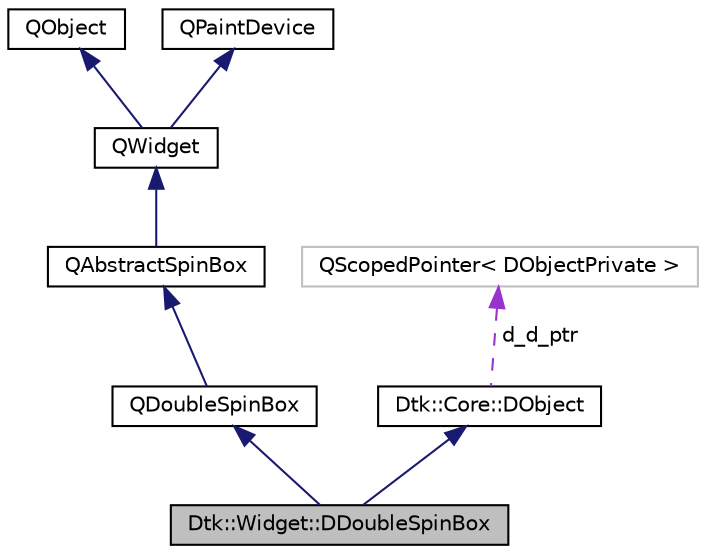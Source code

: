 digraph "Dtk::Widget::DDoubleSpinBox"
{
  edge [fontname="Helvetica",fontsize="10",labelfontname="Helvetica",labelfontsize="10"];
  node [fontname="Helvetica",fontsize="10",shape=record];
  Node7 [label="Dtk::Widget::DDoubleSpinBox",height=0.2,width=0.4,color="black", fillcolor="grey75", style="filled", fontcolor="black"];
  Node8 -> Node7 [dir="back",color="midnightblue",fontsize="10",style="solid",fontname="Helvetica"];
  Node8 [label="QDoubleSpinBox",height=0.2,width=0.4,color="black", fillcolor="white", style="filled",URL="/home/xmuli/project/dtk/tags/qtwidgets.tags$qdoublespinbox.html"];
  Node9 -> Node8 [dir="back",color="midnightblue",fontsize="10",style="solid",fontname="Helvetica"];
  Node9 [label="QAbstractSpinBox",height=0.2,width=0.4,color="black", fillcolor="white", style="filled",URL="/home/xmuli/project/dtk/tags/qtwidgets.tags$qabstractspinbox.html"];
  Node10 -> Node9 [dir="back",color="midnightblue",fontsize="10",style="solid",fontname="Helvetica"];
  Node10 [label="QWidget",height=0.2,width=0.4,color="black", fillcolor="white", style="filled",URL="/home/xmuli/project/dtk/tags/qtwidgets.tags$qwidget.html"];
  Node11 -> Node10 [dir="back",color="midnightblue",fontsize="10",style="solid",fontname="Helvetica"];
  Node11 [label="QObject",height=0.2,width=0.4,color="black", fillcolor="white", style="filled",URL="/home/xmuli/project/dtk/tags/qtcore.tags$qobject.html"];
  Node12 -> Node10 [dir="back",color="midnightblue",fontsize="10",style="solid",fontname="Helvetica"];
  Node12 [label="QPaintDevice",height=0.2,width=0.4,color="black", fillcolor="white", style="filled",URL="/home/xmuli/project/dtk/tags/qtgui.tags$qpaintdevice.html"];
  Node13 -> Node7 [dir="back",color="midnightblue",fontsize="10",style="solid",fontname="Helvetica"];
  Node13 [label="Dtk::Core::DObject",height=0.2,width=0.4,color="black", fillcolor="white", style="filled",URL="$class_dtk_1_1_core_1_1_d_object.html",tooltip="deepin-tool-kit 中所有公开类的祖先类。 "];
  Node14 -> Node13 [dir="back",color="darkorchid3",fontsize="10",style="dashed",label=" d_d_ptr" ,fontname="Helvetica"];
  Node14 [label="QScopedPointer\< DObjectPrivate \>",height=0.2,width=0.4,color="grey75", fillcolor="white", style="filled"];
}
